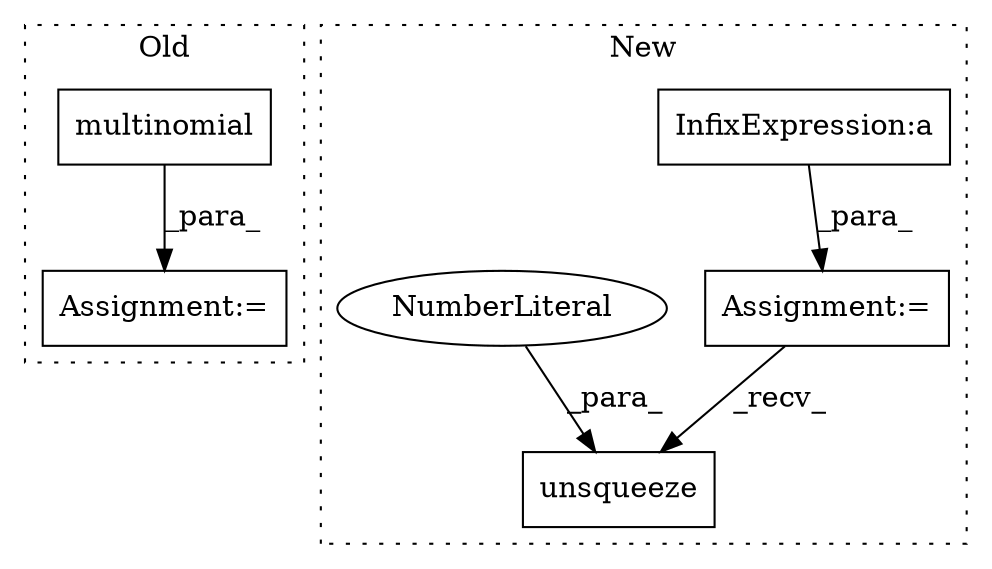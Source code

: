 digraph G {
subgraph cluster0 {
1 [label="multinomial" a="32" s="13991,14014" l="12,1" shape="box"];
5 [label="Assignment:=" a="7" s="13984" l="1" shape="box"];
label = "Old";
style="dotted";
}
subgraph cluster1 {
2 [label="unsqueeze" a="32" s="13937,13948" l="10,1" shape="box"];
3 [label="InfixExpression:a" a="27" s="13804" l="3" shape="box"];
4 [label="NumberLiteral" a="34" s="13947" l="1" shape="ellipse"];
6 [label="Assignment:=" a="7" s="13794" l="1" shape="box"];
label = "New";
style="dotted";
}
1 -> 5 [label="_para_"];
3 -> 6 [label="_para_"];
4 -> 2 [label="_para_"];
6 -> 2 [label="_recv_"];
}